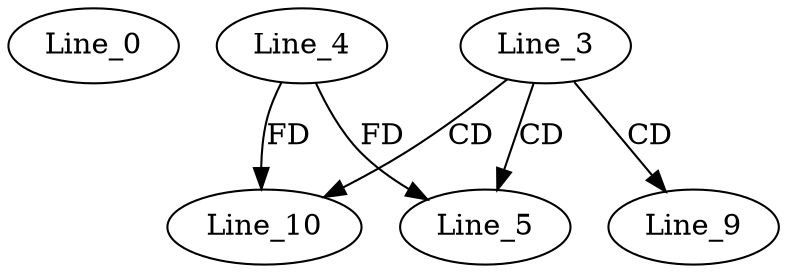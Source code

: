 digraph G {
  Line_0;
  Line_3;
  Line_5;
  Line_4;
  Line_9;
  Line_10;
  Line_3 -> Line_5 [ label="CD" ];
  Line_4 -> Line_5 [ label="FD" ];
  Line_3 -> Line_9 [ label="CD" ];
  Line_3 -> Line_10 [ label="CD" ];
  Line_4 -> Line_10 [ label="FD" ];
}
